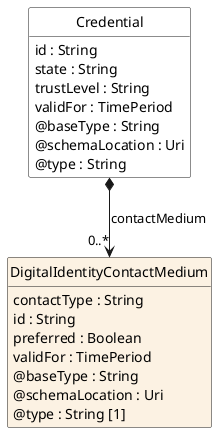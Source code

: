 @startuml
hide circle
hide methods
hide stereotype
show <<Enumeration>> stereotype
skinparam class {
   BackgroundColor<<Enumeration>> #E6F5F7
   BackgroundColor<<Ref>> #FFFFE0
   BackgroundColor<<Pivot>> #FFFFFFF
   BackgroundColor<<SimpleType>> #E2F0DA
   BackgroundColor #FCF2E3
}

class Credential <<Pivot>> {
    id : String
    state : String
    trustLevel : String
    validFor : TimePeriod
    @baseType : String
    @schemaLocation : Uri
    @type : String
}

class DigitalIdentityContactMedium  {
    contactType : String
    id : String
    preferred : Boolean
    validFor : TimePeriod
    @baseType : String
    @schemaLocation : Uri
    @type : String [1]
}

Credential *-->  "0..*" DigitalIdentityContactMedium : contactMedium

@enduml